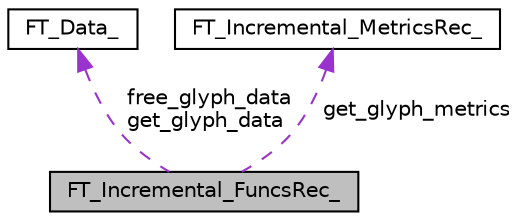 digraph "FT_Incremental_FuncsRec_"
{
 // LATEX_PDF_SIZE
  edge [fontname="Helvetica",fontsize="10",labelfontname="Helvetica",labelfontsize="10"];
  node [fontname="Helvetica",fontsize="10",shape=record];
  Node1 [label="FT_Incremental_FuncsRec_",height=0.2,width=0.4,color="black", fillcolor="grey75", style="filled", fontcolor="black",tooltip=" "];
  Node2 -> Node1 [dir="back",color="darkorchid3",fontsize="10",style="dashed",label=" free_glyph_data\nget_glyph_data" ];
  Node2 [label="FT_Data_",height=0.2,width=0.4,color="black", fillcolor="white", style="filled",URL="$d2/d09/structFT__Data__.html",tooltip=" "];
  Node3 -> Node1 [dir="back",color="darkorchid3",fontsize="10",style="dashed",label=" get_glyph_metrics" ];
  Node3 [label="FT_Incremental_MetricsRec_",height=0.2,width=0.4,color="black", fillcolor="white", style="filled",URL="$de/de7/structFT__Incremental__MetricsRec__.html",tooltip=" "];
}
